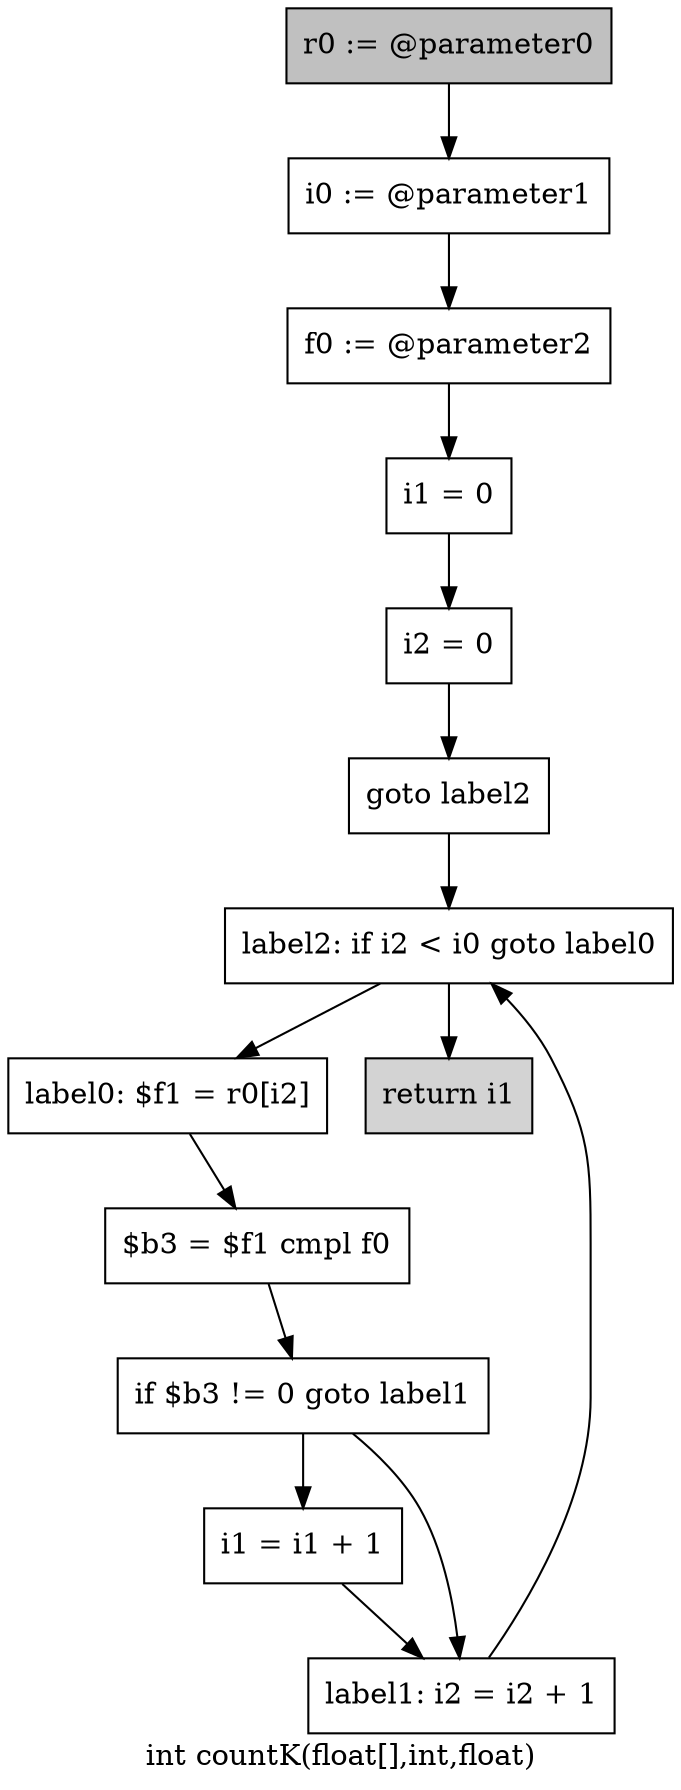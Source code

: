 digraph "int countK(float[],int,float)" {
    label="int countK(float[],int,float)";
    node [shape=box];
    "0" [style=filled,fillcolor=gray,label="r0 := @parameter0",];
    "1" [label="i0 := @parameter1",];
    "0"->"1";
    "2" [label="f0 := @parameter2",];
    "1"->"2";
    "3" [label="i1 = 0",];
    "2"->"3";
    "4" [label="i2 = 0",];
    "3"->"4";
    "5" [label="goto label2",];
    "4"->"5";
    "11" [label="label2: if i2 < i0 goto label0",];
    "5"->"11";
    "6" [label="label0: $f1 = r0[i2]",];
    "7" [label="$b3 = $f1 cmpl f0",];
    "6"->"7";
    "8" [label="if $b3 != 0 goto label1",];
    "7"->"8";
    "9" [label="i1 = i1 + 1",];
    "8"->"9";
    "10" [label="label1: i2 = i2 + 1",];
    "8"->"10";
    "9"->"10";
    "10"->"11";
    "11"->"6";
    "12" [style=filled,fillcolor=lightgray,label="return i1",];
    "11"->"12";
}
